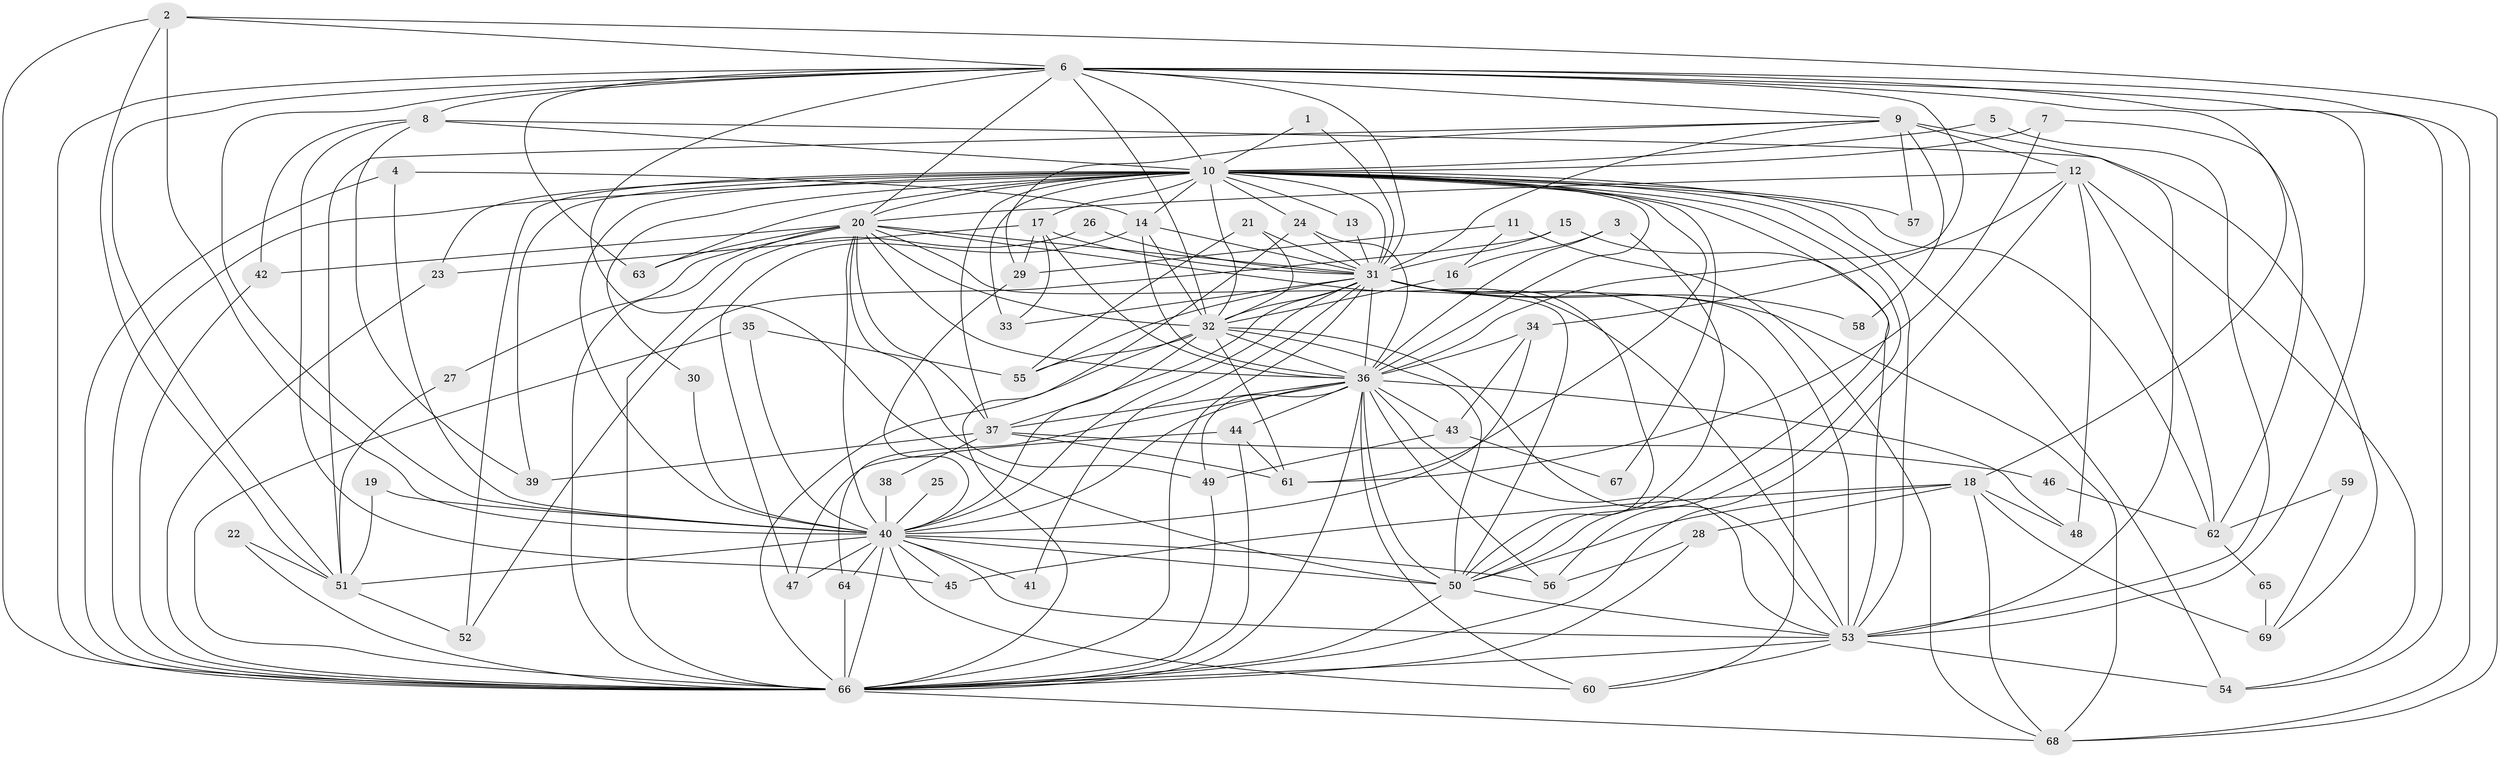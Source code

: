 // original degree distribution, {34: 0.0072992700729927005, 22: 0.0072992700729927005, 23: 0.0072992700729927005, 13: 0.0072992700729927005, 33: 0.0072992700729927005, 27: 0.0072992700729927005, 18: 0.014598540145985401, 16: 0.0072992700729927005, 36: 0.0072992700729927005, 5: 0.029197080291970802, 4: 0.072992700729927, 2: 0.5620437956204379, 6: 0.029197080291970802, 8: 0.014598540145985401, 3: 0.19708029197080293, 9: 0.0072992700729927005, 7: 0.014598540145985401}
// Generated by graph-tools (version 1.1) at 2025/36/03/04/25 23:36:14]
// undirected, 69 vertices, 204 edges
graph export_dot {
  node [color=gray90,style=filled];
  1;
  2;
  3;
  4;
  5;
  6;
  7;
  8;
  9;
  10;
  11;
  12;
  13;
  14;
  15;
  16;
  17;
  18;
  19;
  20;
  21;
  22;
  23;
  24;
  25;
  26;
  27;
  28;
  29;
  30;
  31;
  32;
  33;
  34;
  35;
  36;
  37;
  38;
  39;
  40;
  41;
  42;
  43;
  44;
  45;
  46;
  47;
  48;
  49;
  50;
  51;
  52;
  53;
  54;
  55;
  56;
  57;
  58;
  59;
  60;
  61;
  62;
  63;
  64;
  65;
  66;
  67;
  68;
  69;
  1 -- 10 [weight=1.0];
  1 -- 31 [weight=1.0];
  2 -- 6 [weight=1.0];
  2 -- 40 [weight=1.0];
  2 -- 51 [weight=1.0];
  2 -- 66 [weight=1.0];
  2 -- 68 [weight=1.0];
  3 -- 16 [weight=1.0];
  3 -- 36 [weight=1.0];
  3 -- 50 [weight=1.0];
  4 -- 14 [weight=1.0];
  4 -- 40 [weight=1.0];
  4 -- 66 [weight=1.0];
  5 -- 10 [weight=1.0];
  5 -- 53 [weight=1.0];
  6 -- 8 [weight=1.0];
  6 -- 9 [weight=1.0];
  6 -- 10 [weight=1.0];
  6 -- 18 [weight=1.0];
  6 -- 20 [weight=1.0];
  6 -- 31 [weight=2.0];
  6 -- 32 [weight=2.0];
  6 -- 36 [weight=1.0];
  6 -- 40 [weight=2.0];
  6 -- 50 [weight=1.0];
  6 -- 51 [weight=1.0];
  6 -- 53 [weight=1.0];
  6 -- 54 [weight=1.0];
  6 -- 63 [weight=1.0];
  6 -- 66 [weight=3.0];
  6 -- 68 [weight=1.0];
  7 -- 10 [weight=1.0];
  7 -- 61 [weight=1.0];
  7 -- 62 [weight=1.0];
  8 -- 10 [weight=2.0];
  8 -- 39 [weight=1.0];
  8 -- 42 [weight=1.0];
  8 -- 45 [weight=1.0];
  8 -- 69 [weight=1.0];
  9 -- 12 [weight=1.0];
  9 -- 29 [weight=1.0];
  9 -- 31 [weight=1.0];
  9 -- 51 [weight=1.0];
  9 -- 53 [weight=2.0];
  9 -- 57 [weight=1.0];
  9 -- 58 [weight=1.0];
  10 -- 13 [weight=1.0];
  10 -- 14 [weight=1.0];
  10 -- 17 [weight=1.0];
  10 -- 20 [weight=1.0];
  10 -- 23 [weight=1.0];
  10 -- 24 [weight=1.0];
  10 -- 30 [weight=1.0];
  10 -- 31 [weight=1.0];
  10 -- 32 [weight=2.0];
  10 -- 33 [weight=2.0];
  10 -- 36 [weight=1.0];
  10 -- 37 [weight=1.0];
  10 -- 39 [weight=1.0];
  10 -- 40 [weight=1.0];
  10 -- 50 [weight=1.0];
  10 -- 52 [weight=1.0];
  10 -- 53 [weight=1.0];
  10 -- 54 [weight=2.0];
  10 -- 56 [weight=1.0];
  10 -- 57 [weight=1.0];
  10 -- 61 [weight=1.0];
  10 -- 62 [weight=1.0];
  10 -- 63 [weight=1.0];
  10 -- 66 [weight=3.0];
  10 -- 67 [weight=1.0];
  11 -- 16 [weight=1.0];
  11 -- 29 [weight=1.0];
  11 -- 68 [weight=1.0];
  12 -- 20 [weight=1.0];
  12 -- 34 [weight=1.0];
  12 -- 48 [weight=1.0];
  12 -- 54 [weight=1.0];
  12 -- 62 [weight=1.0];
  12 -- 66 [weight=1.0];
  13 -- 31 [weight=1.0];
  14 -- 31 [weight=1.0];
  14 -- 32 [weight=1.0];
  14 -- 36 [weight=1.0];
  14 -- 47 [weight=1.0];
  15 -- 31 [weight=1.0];
  15 -- 52 [weight=1.0];
  15 -- 53 [weight=1.0];
  16 -- 32 [weight=1.0];
  17 -- 23 [weight=1.0];
  17 -- 29 [weight=1.0];
  17 -- 31 [weight=1.0];
  17 -- 33 [weight=1.0];
  17 -- 36 [weight=1.0];
  18 -- 28 [weight=1.0];
  18 -- 45 [weight=1.0];
  18 -- 48 [weight=1.0];
  18 -- 50 [weight=1.0];
  18 -- 68 [weight=1.0];
  18 -- 69 [weight=2.0];
  19 -- 40 [weight=1.0];
  19 -- 51 [weight=1.0];
  20 -- 27 [weight=1.0];
  20 -- 31 [weight=4.0];
  20 -- 32 [weight=1.0];
  20 -- 36 [weight=1.0];
  20 -- 37 [weight=1.0];
  20 -- 40 [weight=1.0];
  20 -- 42 [weight=1.0];
  20 -- 49 [weight=1.0];
  20 -- 50 [weight=1.0];
  20 -- 53 [weight=1.0];
  20 -- 63 [weight=1.0];
  20 -- 66 [weight=1.0];
  21 -- 31 [weight=2.0];
  21 -- 32 [weight=1.0];
  21 -- 55 [weight=1.0];
  22 -- 51 [weight=1.0];
  22 -- 66 [weight=1.0];
  23 -- 66 [weight=1.0];
  24 -- 31 [weight=1.0];
  24 -- 36 [weight=1.0];
  24 -- 66 [weight=1.0];
  25 -- 40 [weight=1.0];
  26 -- 31 [weight=1.0];
  26 -- 66 [weight=1.0];
  27 -- 51 [weight=1.0];
  28 -- 56 [weight=1.0];
  28 -- 66 [weight=1.0];
  29 -- 40 [weight=1.0];
  30 -- 40 [weight=1.0];
  31 -- 32 [weight=1.0];
  31 -- 33 [weight=1.0];
  31 -- 36 [weight=1.0];
  31 -- 37 [weight=1.0];
  31 -- 40 [weight=1.0];
  31 -- 41 [weight=1.0];
  31 -- 50 [weight=2.0];
  31 -- 53 [weight=3.0];
  31 -- 55 [weight=1.0];
  31 -- 58 [weight=1.0];
  31 -- 60 [weight=1.0];
  31 -- 66 [weight=2.0];
  31 -- 68 [weight=1.0];
  32 -- 36 [weight=1.0];
  32 -- 40 [weight=1.0];
  32 -- 50 [weight=1.0];
  32 -- 53 [weight=1.0];
  32 -- 55 [weight=1.0];
  32 -- 61 [weight=1.0];
  32 -- 66 [weight=1.0];
  34 -- 36 [weight=1.0];
  34 -- 40 [weight=1.0];
  34 -- 43 [weight=1.0];
  35 -- 40 [weight=1.0];
  35 -- 55 [weight=1.0];
  35 -- 66 [weight=2.0];
  36 -- 37 [weight=1.0];
  36 -- 40 [weight=1.0];
  36 -- 43 [weight=1.0];
  36 -- 44 [weight=1.0];
  36 -- 48 [weight=1.0];
  36 -- 49 [weight=1.0];
  36 -- 50 [weight=1.0];
  36 -- 53 [weight=1.0];
  36 -- 56 [weight=1.0];
  36 -- 60 [weight=1.0];
  36 -- 64 [weight=1.0];
  36 -- 66 [weight=2.0];
  37 -- 38 [weight=1.0];
  37 -- 39 [weight=1.0];
  37 -- 46 [weight=1.0];
  37 -- 61 [weight=1.0];
  38 -- 40 [weight=1.0];
  40 -- 41 [weight=1.0];
  40 -- 45 [weight=1.0];
  40 -- 47 [weight=1.0];
  40 -- 50 [weight=1.0];
  40 -- 51 [weight=1.0];
  40 -- 53 [weight=1.0];
  40 -- 56 [weight=1.0];
  40 -- 60 [weight=1.0];
  40 -- 64 [weight=1.0];
  40 -- 66 [weight=1.0];
  42 -- 66 [weight=1.0];
  43 -- 49 [weight=1.0];
  43 -- 67 [weight=1.0];
  44 -- 47 [weight=1.0];
  44 -- 61 [weight=1.0];
  44 -- 66 [weight=1.0];
  46 -- 62 [weight=1.0];
  49 -- 66 [weight=1.0];
  50 -- 53 [weight=1.0];
  50 -- 66 [weight=3.0];
  51 -- 52 [weight=1.0];
  53 -- 54 [weight=1.0];
  53 -- 60 [weight=1.0];
  53 -- 66 [weight=2.0];
  59 -- 62 [weight=1.0];
  59 -- 69 [weight=1.0];
  62 -- 65 [weight=1.0];
  64 -- 66 [weight=1.0];
  65 -- 69 [weight=1.0];
  66 -- 68 [weight=1.0];
}
